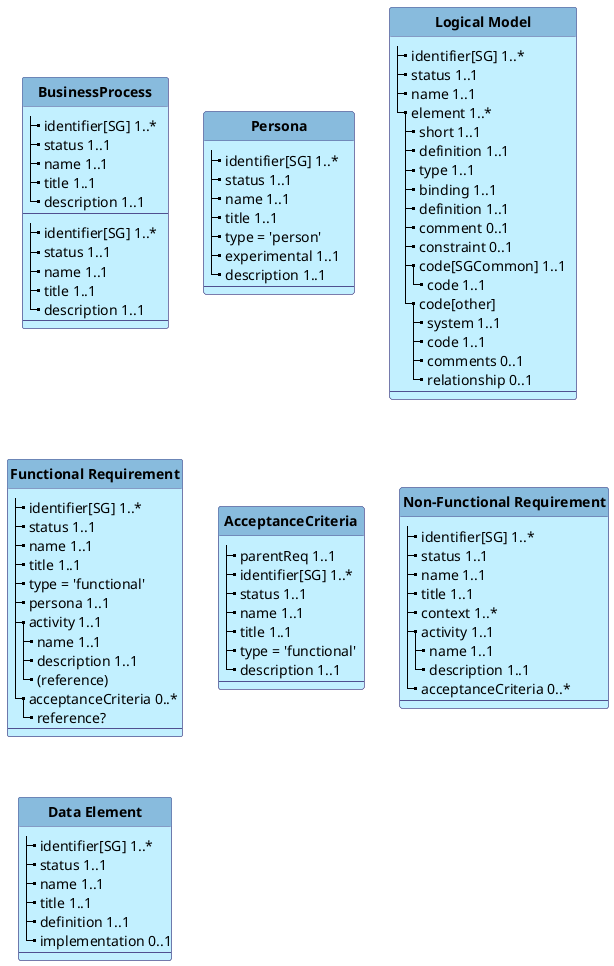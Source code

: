 @startuml
'skinparam linetype ortho
skinparam linetype polyline
hide circle
hide stereotype

'!pragma layout smetana

skinparam class<<MD>> {
 BorderColor DarkSlateGray
 BackgroundColor WhiteSmoke
 HeaderBackgroundColor #909090
}

skinparam class<<TM>> {
 BorderColor #505090
 BackgroundColor APPLICATION
 HeaderBackgroundColor #8bd
}

class "**BusinessProcess**" as Process<<TM>> {
    |_ identifier[SG] 1..*   
    |_ status 1..1
    |_ name 1..1
    |_ title 1..1
    |_ description 1..1
    --
}


class "**BusinessProcess**" as Process<<TM>> {
    |_ identifier[SG] 1..*   
    |_ status 1..1
    |_ name 1..1
    |_ title 1..1
    |_ description 1..1
    --
}

    class "**Persona**" as Pers<<TM>> {
        |_ identifier[SG] 1..*   
        |_ status 1..1
        |_ name 1..1
        |_ title 1..1
        |_ type = 'person'
        |_ experimental 1..1    
        |_ description 1..1
        --
    }
    class "**Logical Model**" as LM<<TM>> {
        |_ identifier[SG] 1..*   
        |_ status 1..1
        |_ name 1..1
        |_ element 1..*
          |_ short 1..1
          |_ definition 1..1
          |_ type 1..1
          |_ binding 1..1
          |_ definition 1..1
          |_ comment 0..1
          |_ constraint 0..1
          |_ code[SGCommon] 1..1   
            |_ code 1..1
          |_ code[other]
            |_ system 1..1
            |_ code 1..1
            |_ comments 0..1
            |_ relationship 0..1
        --
    }



    class "**Functional Requirement**" as FReq<<TM>> {
        |_ identifier[SG] 1..*   
        |_ status 1..1
        |_ name 1..1
        |_ title 1..1
        |_ type = 'functional'
        |_ persona 1..1
        |_ activity 1..1
          |_ name 1..1
          |_ description 1..1
          |_ (reference)
 '       |_ description 1..1
        |_ acceptanceCriteria 0..*
          |_ reference?
        --
    }


    class "**AcceptanceCriteria**" as AC<<TM>> {
        |_ parentReq 1..1
        |_ identifier[SG] 1..*   
        |_ status 1..1
        |_ name 1..1
        |_ title 1..1
        |_ type = 'functional'
        |_ description 1..1
        --
    }


    class "**Non-Functional Requirement**" as NFR<<TM>> {
        |_ identifier[SG] 1..*   
        |_ status 1..1
        |_ name 1..1
        |_ title 1..1
        |_ context 1..*
        |_ activity 1..1
          |_ name 1..1
          |_ description 1..1
        |_ acceptanceCriteria 0..*
        --
    }

'do we capture the CQL definition for a term, if available?


    class "**Data Element**" as DE<<TM>> {
        |_ identifier[SG] 1..*   
        |_ status 1..1
        |_ name 1..1
        |_ title 1..1
        |_ definition 1..1
        |_ implementation 0..1
        --
    }


@enduml